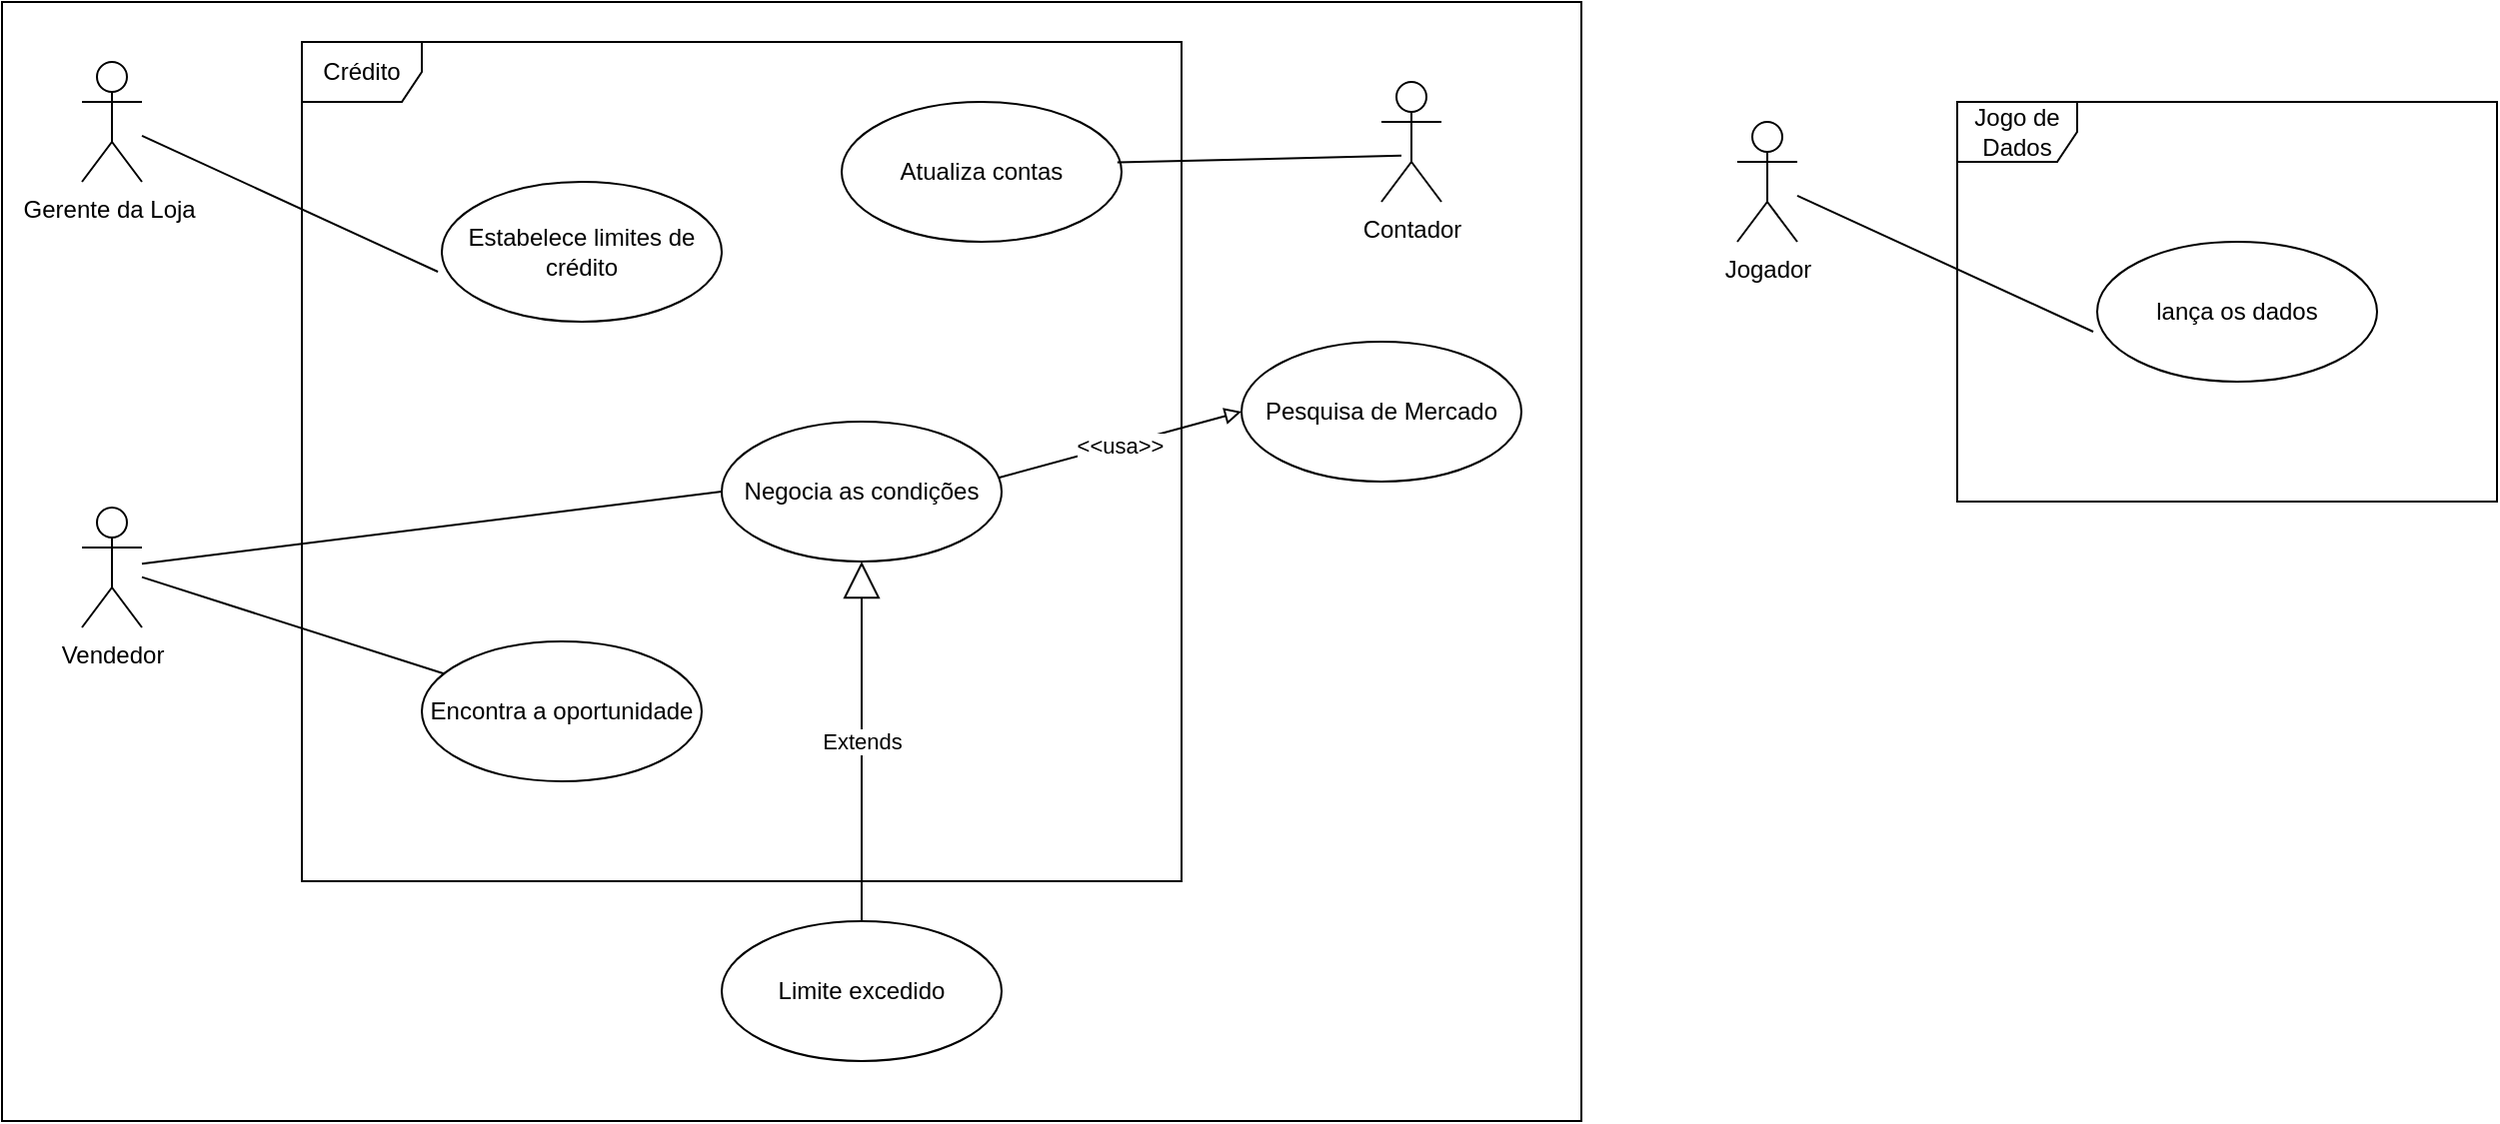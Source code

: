 <mxfile version="13.6.2" type="onedrive"><diagram name="Page-1" id="e7e014a7-5840-1c2e-5031-d8a46d1fe8dd"><mxGraphModel dx="1178" dy="426" grid="0" gridSize="10" guides="1" tooltips="1" connect="1" arrows="1" fold="1" page="1" pageScale="1" pageWidth="1169" pageHeight="826" background="#ffffff" math="0" shadow="0"><root><mxCell id="0"/><mxCell id="1" parent="0"/><mxCell id="HoNkJO1JPoXBn67jHRK7-69" value="" style="rounded=0;whiteSpace=wrap;html=1;" parent="1" vertex="1"><mxGeometry x="130" y="100" width="790" height="560" as="geometry"/></mxCell><mxCell id="HoNkJO1JPoXBn67jHRK7-46" style="rounded=0;orthogonalLoop=1;jettySize=auto;html=1;entryX=-0.014;entryY=0.643;entryDx=0;entryDy=0;entryPerimeter=0;endArrow=none;endFill=0;" parent="1" source="HoNkJO1JPoXBn67jHRK7-41" target="HoNkJO1JPoXBn67jHRK7-42" edge="1"><mxGeometry relative="1" as="geometry"/></mxCell><mxCell id="HoNkJO1JPoXBn67jHRK7-41" value="Gerente da Loja&amp;nbsp;&lt;br&gt;" style="shape=umlActor;verticalLabelPosition=bottom;verticalAlign=top;html=1;" parent="1" vertex="1"><mxGeometry x="170" y="130" width="30" height="60" as="geometry"/></mxCell><mxCell id="HoNkJO1JPoXBn67jHRK7-42" value="Estabelece limites de crédito" style="ellipse;whiteSpace=wrap;html=1;" parent="1" vertex="1"><mxGeometry x="350" y="190" width="140" height="70" as="geometry"/></mxCell><mxCell id="HoNkJO1JPoXBn67jHRK7-43" value="Crédito" style="shape=umlFrame;whiteSpace=wrap;html=1;" parent="1" vertex="1"><mxGeometry x="280" y="120" width="440" height="420" as="geometry"/></mxCell><mxCell id="HoNkJO1JPoXBn67jHRK7-51" style="edgeStyle=none;rounded=0;orthogonalLoop=1;jettySize=auto;html=1;entryX=0;entryY=0.5;entryDx=0;entryDy=0;endArrow=none;endFill=0;" parent="1" source="HoNkJO1JPoXBn67jHRK7-48" target="HoNkJO1JPoXBn67jHRK7-50" edge="1"><mxGeometry relative="1" as="geometry"/></mxCell><mxCell id="HoNkJO1JPoXBn67jHRK7-52" style="edgeStyle=none;rounded=0;orthogonalLoop=1;jettySize=auto;html=1;endArrow=none;endFill=0;" parent="1" source="HoNkJO1JPoXBn67jHRK7-48" target="HoNkJO1JPoXBn67jHRK7-49" edge="1"><mxGeometry relative="1" as="geometry"/></mxCell><mxCell id="HoNkJO1JPoXBn67jHRK7-48" value="Vendedor&lt;br&gt;" style="shape=umlActor;verticalLabelPosition=bottom;verticalAlign=top;html=1;" parent="1" vertex="1"><mxGeometry x="170" y="353" width="30" height="60" as="geometry"/></mxCell><mxCell id="HoNkJO1JPoXBn67jHRK7-49" value="Encontra a oportunidade" style="ellipse;whiteSpace=wrap;html=1;" parent="1" vertex="1"><mxGeometry x="340" y="420" width="140" height="70" as="geometry"/></mxCell><mxCell id="HoNkJO1JPoXBn67jHRK7-50" value="Negocia as condições" style="ellipse;whiteSpace=wrap;html=1;" parent="1" vertex="1"><mxGeometry x="490" y="310" width="140" height="70" as="geometry"/></mxCell><mxCell id="HoNkJO1JPoXBn67jHRK7-53" value="Limite excedido" style="ellipse;whiteSpace=wrap;html=1;" parent="1" vertex="1"><mxGeometry x="490" y="560" width="140" height="70" as="geometry"/></mxCell><mxCell id="HoNkJO1JPoXBn67jHRK7-55" value="Extends" style="endArrow=block;endSize=16;endFill=0;html=1;exitX=0.5;exitY=0;exitDx=0;exitDy=0;" parent="1" source="HoNkJO1JPoXBn67jHRK7-53" target="HoNkJO1JPoXBn67jHRK7-50" edge="1"><mxGeometry width="160" relative="1" as="geometry"><mxPoint x="500" y="430" as="sourcePoint"/><mxPoint x="660" y="430" as="targetPoint"/></mxGeometry></mxCell><mxCell id="HoNkJO1JPoXBn67jHRK7-58" value="Pesquisa de Mercado" style="ellipse;whiteSpace=wrap;html=1;" parent="1" vertex="1"><mxGeometry x="750" y="270" width="140" height="70" as="geometry"/></mxCell><mxCell id="HoNkJO1JPoXBn67jHRK7-64" value="" style="endArrow=block;html=1;exitX=0.988;exitY=0.402;exitDx=0;exitDy=0;exitPerimeter=0;entryX=0;entryY=0.5;entryDx=0;entryDy=0;endFill=0;" parent="1" source="HoNkJO1JPoXBn67jHRK7-50" target="HoNkJO1JPoXBn67jHRK7-58" edge="1"><mxGeometry relative="1" as="geometry"><mxPoint x="860" y="400" as="sourcePoint"/><mxPoint x="960" y="400" as="targetPoint"/></mxGeometry></mxCell><mxCell id="HoNkJO1JPoXBn67jHRK7-65" value="&amp;lt;&amp;lt;usa&amp;gt;&amp;gt;" style="edgeLabel;resizable=0;html=1;align=center;verticalAlign=middle;" parent="HoNkJO1JPoXBn67jHRK7-64" connectable="0" vertex="1"><mxGeometry relative="1" as="geometry"/></mxCell><mxCell id="HoNkJO1JPoXBn67jHRK7-66" value="Atualiza contas" style="ellipse;whiteSpace=wrap;html=1;" parent="1" vertex="1"><mxGeometry x="550" y="150" width="140" height="70" as="geometry"/></mxCell><mxCell id="HoNkJO1JPoXBn67jHRK7-67" value="Contador" style="shape=umlActor;verticalLabelPosition=bottom;verticalAlign=top;html=1;" parent="1" vertex="1"><mxGeometry x="820" y="140" width="30" height="60" as="geometry"/></mxCell><mxCell id="HoNkJO1JPoXBn67jHRK7-68" style="rounded=0;orthogonalLoop=1;jettySize=auto;html=1;entryX=0.985;entryY=0.433;entryDx=0;entryDy=0;entryPerimeter=0;endArrow=none;endFill=0;exitX=0.333;exitY=0.615;exitDx=0;exitDy=0;exitPerimeter=0;" parent="1" source="HoNkJO1JPoXBn67jHRK7-67" target="HoNkJO1JPoXBn67jHRK7-66" edge="1"><mxGeometry relative="1" as="geometry"><mxPoint x="210" y="176.901" as="sourcePoint"/><mxPoint x="358.04" y="245.01" as="targetPoint"/></mxGeometry></mxCell><mxCell id="06Jutqu5EBaWj0mUNjlW-1" value="Jogo de Dados" style="shape=umlFrame;whiteSpace=wrap;html=1;" vertex="1" parent="1"><mxGeometry x="1108" y="150" width="270" height="200" as="geometry"/></mxCell><mxCell id="06Jutqu5EBaWj0mUNjlW-2" style="rounded=0;orthogonalLoop=1;jettySize=auto;html=1;entryX=-0.014;entryY=0.643;entryDx=0;entryDy=0;entryPerimeter=0;endArrow=none;endFill=0;" edge="1" parent="1" source="06Jutqu5EBaWj0mUNjlW-3" target="06Jutqu5EBaWj0mUNjlW-4"><mxGeometry relative="1" as="geometry"/></mxCell><mxCell id="06Jutqu5EBaWj0mUNjlW-3" value="Jogador" style="shape=umlActor;verticalLabelPosition=bottom;verticalAlign=top;html=1;" vertex="1" parent="1"><mxGeometry x="998" y="160" width="30" height="60" as="geometry"/></mxCell><mxCell id="06Jutqu5EBaWj0mUNjlW-4" value="lança os dados" style="ellipse;whiteSpace=wrap;html=1;" vertex="1" parent="1"><mxGeometry x="1178" y="220" width="140" height="70" as="geometry"/></mxCell></root></mxGraphModel></diagram></mxfile>